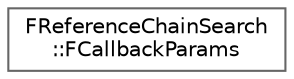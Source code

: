 digraph "Graphical Class Hierarchy"
{
 // INTERACTIVE_SVG=YES
 // LATEX_PDF_SIZE
  bgcolor="transparent";
  edge [fontname=Helvetica,fontsize=10,labelfontname=Helvetica,labelfontsize=10];
  node [fontname=Helvetica,fontsize=10,shape=box,height=0.2,width=0.4];
  rankdir="LR";
  Node0 [id="Node000000",label="FReferenceChainSearch\l::FCallbackParams",height=0.2,width=0.4,color="grey40", fillcolor="white", style="filled",URL="$df/d52/structFReferenceChainSearch_1_1FCallbackParams.html",tooltip="Parameters passed to callback function when printing results."];
}
